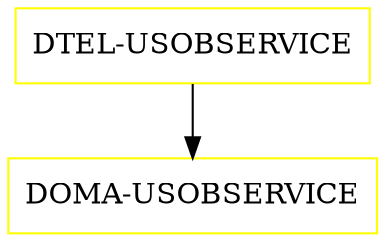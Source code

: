 digraph G {
  "DTEL-USOBSERVICE" [shape=box,color=yellow];
  "DOMA-USOBSERVICE" [shape=box,color=yellow,URL="./DOMA_USOBSERVICE.html"];
  "DTEL-USOBSERVICE" -> "DOMA-USOBSERVICE";
}
